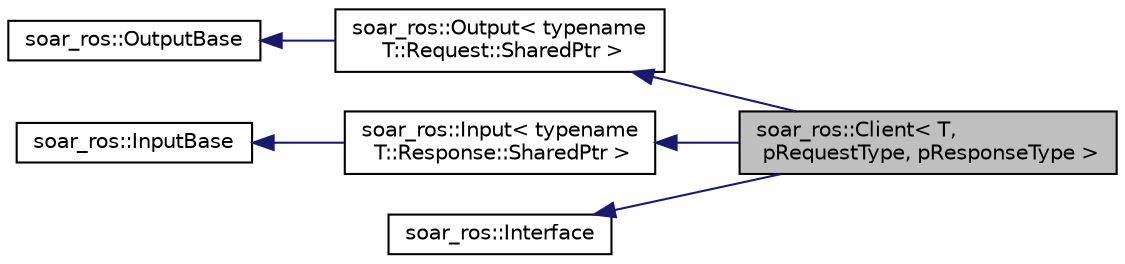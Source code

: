 digraph "soar_ros::Client&lt; T, pRequestType, pResponseType &gt;"
{
 // LATEX_PDF_SIZE
  edge [fontname="Helvetica",fontsize="10",labelfontname="Helvetica",labelfontsize="10"];
  node [fontname="Helvetica",fontsize="10",shape=record];
  rankdir="LR";
  Node1 [label="soar_ros::Client\< T,\l pRequestType, pResponseType \>",height=0.2,width=0.4,color="black", fillcolor="grey75", style="filled", fontcolor="black",tooltip=" "];
  Node2 -> Node1 [dir="back",color="midnightblue",fontsize="10",style="solid",fontname="Helvetica"];
  Node2 [label="soar_ros::Output\< typename\l T::Request::SharedPtr \>",height=0.2,width=0.4,color="black", fillcolor="white", style="filled",URL="$classsoar__ros_1_1Output.html",tooltip=" "];
  Node3 -> Node2 [dir="back",color="midnightblue",fontsize="10",style="solid",fontname="Helvetica"];
  Node3 [label="soar_ros::OutputBase",height=0.2,width=0.4,color="black", fillcolor="white", style="filled",URL="$classsoar__ros_1_1OutputBase.html",tooltip=" "];
  Node4 -> Node1 [dir="back",color="midnightblue",fontsize="10",style="solid",fontname="Helvetica"];
  Node4 [label="soar_ros::Input\< typename\l T::Response::SharedPtr \>",height=0.2,width=0.4,color="black", fillcolor="white", style="filled",URL="$classsoar__ros_1_1Input.html",tooltip=" "];
  Node5 -> Node4 [dir="back",color="midnightblue",fontsize="10",style="solid",fontname="Helvetica"];
  Node5 [label="soar_ros::InputBase",height=0.2,width=0.4,color="black", fillcolor="white", style="filled",URL="$classsoar__ros_1_1InputBase.html",tooltip=" "];
  Node6 -> Node1 [dir="back",color="midnightblue",fontsize="10",style="solid",fontname="Helvetica"];
  Node6 [label="soar_ros::Interface",height=0.2,width=0.4,color="black", fillcolor="white", style="filled",URL="$classsoar__ros_1_1Interface.html",tooltip=" "];
}
